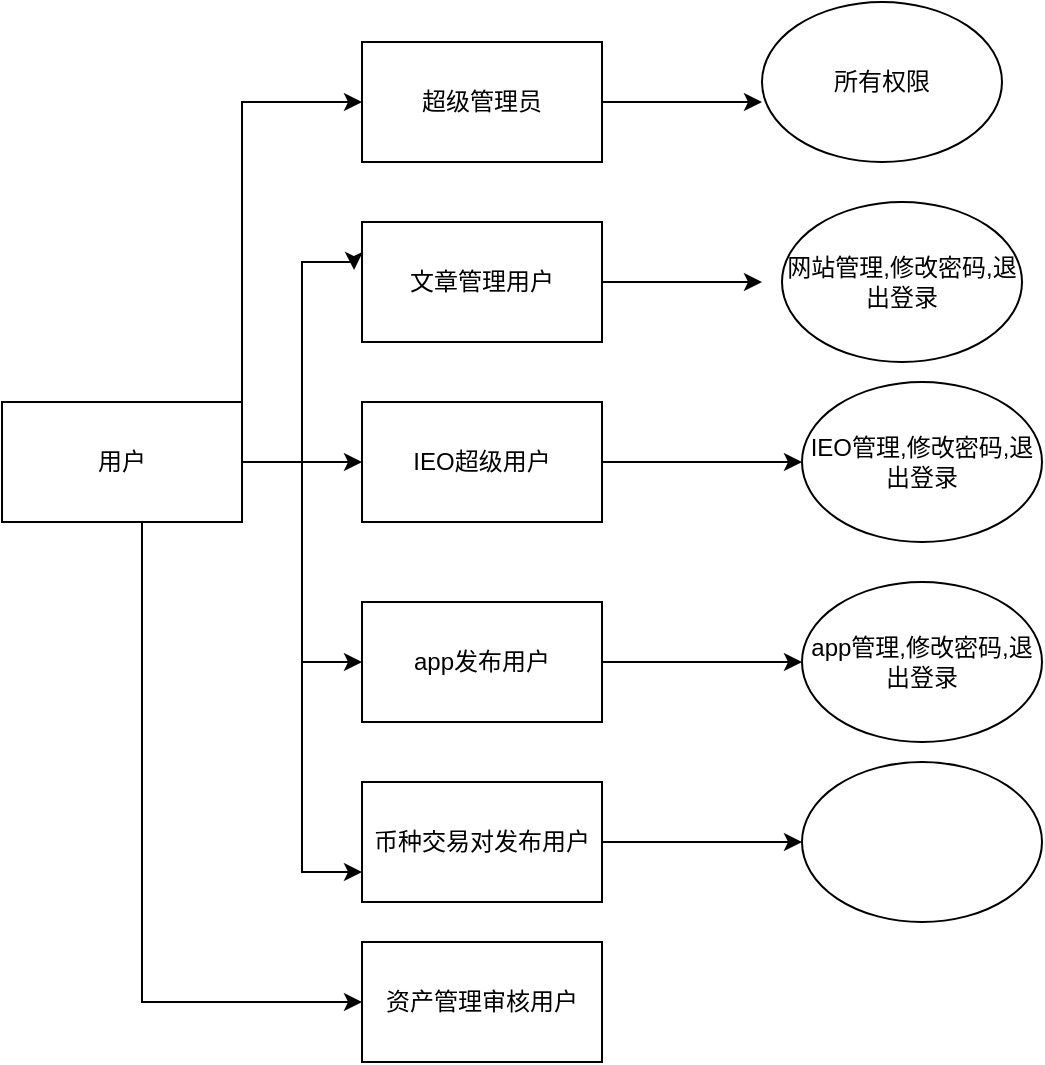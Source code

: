 <mxfile pages="1" version="11.2.8" type="github"><diagram id="VCTnHpHfEM3Re7eSV8YS" name="Page-1"><mxGraphModel dx="1186" dy="591" grid="1" gridSize="10" guides="1" tooltips="1" connect="1" arrows="1" fold="1" page="1" pageScale="1" pageWidth="850" pageHeight="1400" math="0" shadow="0"><root><mxCell id="0"/><mxCell id="1" parent="0"/><mxCell id="yPB1zubHyGAsEdx0-u_0-5" value="" style="edgeStyle=orthogonalEdgeStyle;rounded=0;orthogonalLoop=1;jettySize=auto;html=1;" edge="1" parent="1" source="yPB1zubHyGAsEdx0-u_0-1" target="yPB1zubHyGAsEdx0-u_0-4"><mxGeometry relative="1" as="geometry"><Array as="points"><mxPoint x="180" y="70"/></Array></mxGeometry></mxCell><mxCell id="yPB1zubHyGAsEdx0-u_0-7" style="edgeStyle=orthogonalEdgeStyle;rounded=0;orthogonalLoop=1;jettySize=auto;html=1;entryX=-0.033;entryY=0.4;entryDx=0;entryDy=0;entryPerimeter=0;" edge="1" parent="1" source="yPB1zubHyGAsEdx0-u_0-1" target="yPB1zubHyGAsEdx0-u_0-6"><mxGeometry relative="1" as="geometry"><Array as="points"><mxPoint x="210" y="250"/><mxPoint x="210" y="150"/><mxPoint x="236" y="150"/></Array></mxGeometry></mxCell><mxCell id="yPB1zubHyGAsEdx0-u_0-9" style="edgeStyle=orthogonalEdgeStyle;rounded=0;orthogonalLoop=1;jettySize=auto;html=1;entryX=0;entryY=0.5;entryDx=0;entryDy=0;" edge="1" parent="1" source="yPB1zubHyGAsEdx0-u_0-1" target="yPB1zubHyGAsEdx0-u_0-8"><mxGeometry relative="1" as="geometry"/></mxCell><mxCell id="yPB1zubHyGAsEdx0-u_0-11" style="edgeStyle=orthogonalEdgeStyle;rounded=0;orthogonalLoop=1;jettySize=auto;html=1;entryX=0;entryY=0.75;entryDx=0;entryDy=0;" edge="1" parent="1" source="yPB1zubHyGAsEdx0-u_0-1" target="yPB1zubHyGAsEdx0-u_0-10"><mxGeometry relative="1" as="geometry"/></mxCell><mxCell id="yPB1zubHyGAsEdx0-u_0-13" value="" style="edgeStyle=orthogonalEdgeStyle;rounded=0;orthogonalLoop=1;jettySize=auto;html=1;" edge="1" parent="1" source="yPB1zubHyGAsEdx0-u_0-1" target="yPB1zubHyGAsEdx0-u_0-12"><mxGeometry relative="1" as="geometry"><Array as="points"><mxPoint x="130" y="520"/></Array></mxGeometry></mxCell><mxCell id="yPB1zubHyGAsEdx0-u_0-28" style="edgeStyle=orthogonalEdgeStyle;rounded=0;orthogonalLoop=1;jettySize=auto;html=1;entryX=0;entryY=0.5;entryDx=0;entryDy=0;" edge="1" parent="1" source="yPB1zubHyGAsEdx0-u_0-1" target="yPB1zubHyGAsEdx0-u_0-27"><mxGeometry relative="1" as="geometry"/></mxCell><mxCell id="yPB1zubHyGAsEdx0-u_0-1" value="用户" style="rounded=0;whiteSpace=wrap;html=1;" vertex="1" parent="1"><mxGeometry x="60" y="220" width="120" height="60" as="geometry"/></mxCell><mxCell id="yPB1zubHyGAsEdx0-u_0-12" value="资产管理审核用户" style="rounded=0;whiteSpace=wrap;html=1;" vertex="1" parent="1"><mxGeometry x="240" y="490" width="120" height="60" as="geometry"/></mxCell><mxCell id="yPB1zubHyGAsEdx0-u_0-15" value="" style="edgeStyle=orthogonalEdgeStyle;rounded=0;orthogonalLoop=1;jettySize=auto;html=1;" edge="1" parent="1" source="yPB1zubHyGAsEdx0-u_0-4"><mxGeometry relative="1" as="geometry"><mxPoint x="440" y="70" as="targetPoint"/></mxGeometry></mxCell><mxCell id="yPB1zubHyGAsEdx0-u_0-4" value="超级管理员" style="rounded=0;whiteSpace=wrap;html=1;" vertex="1" parent="1"><mxGeometry x="240" y="40" width="120" height="60" as="geometry"/></mxCell><mxCell id="yPB1zubHyGAsEdx0-u_0-19" value="" style="edgeStyle=orthogonalEdgeStyle;rounded=0;orthogonalLoop=1;jettySize=auto;html=1;" edge="1" parent="1" source="yPB1zubHyGAsEdx0-u_0-6"><mxGeometry relative="1" as="geometry"><mxPoint x="440" y="160" as="targetPoint"/></mxGeometry></mxCell><mxCell id="yPB1zubHyGAsEdx0-u_0-6" value="文章管理用户" style="rounded=0;whiteSpace=wrap;html=1;" vertex="1" parent="1"><mxGeometry x="240" y="130" width="120" height="60" as="geometry"/></mxCell><mxCell id="yPB1zubHyGAsEdx0-u_0-22" style="edgeStyle=orthogonalEdgeStyle;rounded=0;orthogonalLoop=1;jettySize=auto;html=1;entryX=0;entryY=0.5;entryDx=0;entryDy=0;" edge="1" parent="1" source="yPB1zubHyGAsEdx0-u_0-8" target="yPB1zubHyGAsEdx0-u_0-21"><mxGeometry relative="1" as="geometry"/></mxCell><mxCell id="yPB1zubHyGAsEdx0-u_0-8" value="IEO超级用户" style="rounded=0;whiteSpace=wrap;html=1;" vertex="1" parent="1"><mxGeometry x="240" y="220" width="120" height="60" as="geometry"/></mxCell><mxCell id="yPB1zubHyGAsEdx0-u_0-33" value="" style="edgeStyle=orthogonalEdgeStyle;rounded=0;orthogonalLoop=1;jettySize=auto;html=1;entryX=0;entryY=0.5;entryDx=0;entryDy=0;" edge="1" parent="1" source="yPB1zubHyGAsEdx0-u_0-10" target="yPB1zubHyGAsEdx0-u_0-34"><mxGeometry relative="1" as="geometry"><mxPoint x="440" y="430" as="targetPoint"/></mxGeometry></mxCell><mxCell id="yPB1zubHyGAsEdx0-u_0-10" value="币种交易对发布用户" style="rounded=0;whiteSpace=wrap;html=1;" vertex="1" parent="1"><mxGeometry x="240" y="410" width="120" height="60" as="geometry"/></mxCell><mxCell id="yPB1zubHyGAsEdx0-u_0-16" value="所有权限" style="ellipse;whiteSpace=wrap;html=1;" vertex="1" parent="1"><mxGeometry x="440" y="20" width="120" height="80" as="geometry"/></mxCell><mxCell id="yPB1zubHyGAsEdx0-u_0-20" value="网站管理,修改密码,退出登录" style="ellipse;whiteSpace=wrap;html=1;" vertex="1" parent="1"><mxGeometry x="450" y="120" width="120" height="80" as="geometry"/></mxCell><mxCell id="yPB1zubHyGAsEdx0-u_0-21" value="IEO管理,修改密码,退出登录" style="ellipse;whiteSpace=wrap;html=1;" vertex="1" parent="1"><mxGeometry x="460" y="210" width="120" height="80" as="geometry"/></mxCell><mxCell id="yPB1zubHyGAsEdx0-u_0-30" value="" style="edgeStyle=orthogonalEdgeStyle;rounded=0;orthogonalLoop=1;jettySize=auto;html=1;entryX=0;entryY=0.5;entryDx=0;entryDy=0;" edge="1" parent="1" source="yPB1zubHyGAsEdx0-u_0-27" target="yPB1zubHyGAsEdx0-u_0-31"><mxGeometry relative="1" as="geometry"><mxPoint x="450" y="360" as="targetPoint"/><Array as="points"/></mxGeometry></mxCell><mxCell id="yPB1zubHyGAsEdx0-u_0-27" value="app发布用户" style="rounded=0;whiteSpace=wrap;html=1;" vertex="1" parent="1"><mxGeometry x="240" y="320" width="120" height="60" as="geometry"/></mxCell><mxCell id="yPB1zubHyGAsEdx0-u_0-31" value="app管理,修改密码,退出登录" style="ellipse;whiteSpace=wrap;html=1;" vertex="1" parent="1"><mxGeometry x="460" y="310" width="120" height="80" as="geometry"/></mxCell><mxCell id="yPB1zubHyGAsEdx0-u_0-34" value="" style="ellipse;whiteSpace=wrap;html=1;" vertex="1" parent="1"><mxGeometry x="460" y="400" width="120" height="80" as="geometry"/></mxCell></root></mxGraphModel></diagram></mxfile>